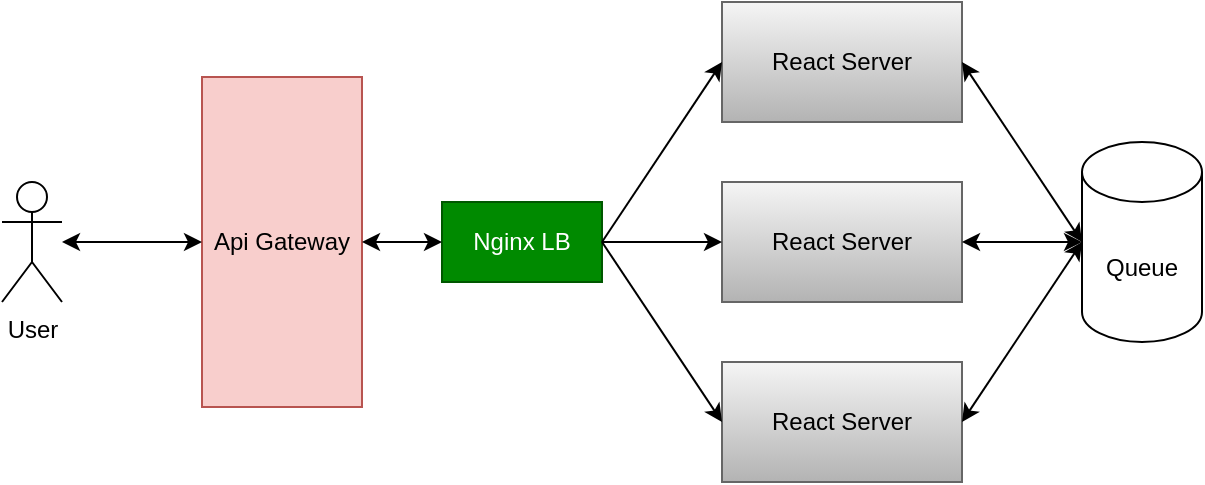 <mxfile version="24.7.1" type="github">
  <diagram name="Page-1" id="5f0bae14-7c28-e335-631c-24af17079c00">
    <mxGraphModel dx="867" dy="535" grid="1" gridSize="10" guides="1" tooltips="1" connect="1" arrows="1" fold="1" page="1" pageScale="1" pageWidth="1100" pageHeight="850" background="none" math="0" shadow="0">
      <root>
        <mxCell id="0" />
        <mxCell id="1" parent="0" />
        <mxCell id="E41NBSpz53BDVjm7Y6qD-1" value="User" style="shape=umlActor;verticalLabelPosition=bottom;verticalAlign=top;html=1;outlineConnect=0;" vertex="1" parent="1">
          <mxGeometry x="50" y="250" width="30" height="60" as="geometry" />
        </mxCell>
        <mxCell id="E41NBSpz53BDVjm7Y6qD-2" value="Api Gateway" style="rounded=0;whiteSpace=wrap;html=1;fillColor=#f8cecc;strokeColor=#b85450;" vertex="1" parent="1">
          <mxGeometry x="150" y="197.5" width="80" height="165" as="geometry" />
        </mxCell>
        <mxCell id="E41NBSpz53BDVjm7Y6qD-3" value="" style="endArrow=classic;startArrow=classic;html=1;rounded=0;entryX=0;entryY=0.5;entryDx=0;entryDy=0;" edge="1" parent="1" source="E41NBSpz53BDVjm7Y6qD-1" target="E41NBSpz53BDVjm7Y6qD-2">
          <mxGeometry width="50" height="50" relative="1" as="geometry">
            <mxPoint x="70" y="340" as="sourcePoint" />
            <mxPoint x="120" y="290" as="targetPoint" />
          </mxGeometry>
        </mxCell>
        <mxCell id="E41NBSpz53BDVjm7Y6qD-4" value="React Server" style="rounded=0;whiteSpace=wrap;html=1;fillColor=#f5f5f5;gradientColor=#b3b3b3;strokeColor=#666666;" vertex="1" parent="1">
          <mxGeometry x="410" y="160" width="120" height="60" as="geometry" />
        </mxCell>
        <mxCell id="E41NBSpz53BDVjm7Y6qD-5" value="React Server" style="rounded=0;whiteSpace=wrap;html=1;fillColor=#f5f5f5;gradientColor=#b3b3b3;strokeColor=#666666;" vertex="1" parent="1">
          <mxGeometry x="410" y="250" width="120" height="60" as="geometry" />
        </mxCell>
        <mxCell id="E41NBSpz53BDVjm7Y6qD-6" value="React Server" style="rounded=0;whiteSpace=wrap;html=1;fillColor=#f5f5f5;gradientColor=#b3b3b3;strokeColor=#666666;" vertex="1" parent="1">
          <mxGeometry x="410" y="340" width="120" height="60" as="geometry" />
        </mxCell>
        <mxCell id="E41NBSpz53BDVjm7Y6qD-7" value="Nginx LB" style="rounded=0;whiteSpace=wrap;html=1;fillColor=#008a00;fontColor=#ffffff;strokeColor=#005700;" vertex="1" parent="1">
          <mxGeometry x="270" y="260" width="80" height="40" as="geometry" />
        </mxCell>
        <mxCell id="E41NBSpz53BDVjm7Y6qD-9" value="" style="endArrow=classic;html=1;rounded=0;exitX=1;exitY=0.5;exitDx=0;exitDy=0;entryX=0;entryY=0.5;entryDx=0;entryDy=0;" edge="1" parent="1" source="E41NBSpz53BDVjm7Y6qD-7" target="E41NBSpz53BDVjm7Y6qD-6">
          <mxGeometry relative="1" as="geometry">
            <mxPoint x="240" y="197.5" as="sourcePoint" />
            <mxPoint x="340" y="197.5" as="targetPoint" />
          </mxGeometry>
        </mxCell>
        <mxCell id="E41NBSpz53BDVjm7Y6qD-11" value="" style="endArrow=classic;html=1;rounded=0;exitX=1;exitY=0.5;exitDx=0;exitDy=0;entryX=0;entryY=0.5;entryDx=0;entryDy=0;" edge="1" parent="1" source="E41NBSpz53BDVjm7Y6qD-7" target="E41NBSpz53BDVjm7Y6qD-5">
          <mxGeometry relative="1" as="geometry">
            <mxPoint x="250" y="207.5" as="sourcePoint" />
            <mxPoint x="350" y="207.5" as="targetPoint" />
          </mxGeometry>
        </mxCell>
        <mxCell id="E41NBSpz53BDVjm7Y6qD-12" value="" style="endArrow=classic;html=1;rounded=0;exitX=1;exitY=0.5;exitDx=0;exitDy=0;entryX=0;entryY=0.5;entryDx=0;entryDy=0;" edge="1" parent="1" source="E41NBSpz53BDVjm7Y6qD-7" target="E41NBSpz53BDVjm7Y6qD-4">
          <mxGeometry relative="1" as="geometry">
            <mxPoint x="260" y="217.5" as="sourcePoint" />
            <mxPoint x="360" y="210" as="targetPoint" />
          </mxGeometry>
        </mxCell>
        <mxCell id="E41NBSpz53BDVjm7Y6qD-17" value="Queue" style="shape=cylinder3;whiteSpace=wrap;html=1;boundedLbl=1;backgroundOutline=1;size=15;rotation=0;" vertex="1" parent="1">
          <mxGeometry x="590" y="230" width="60" height="100" as="geometry" />
        </mxCell>
        <mxCell id="E41NBSpz53BDVjm7Y6qD-18" value="" style="endArrow=classic;startArrow=classic;html=1;rounded=0;entryX=0;entryY=0.5;entryDx=0;entryDy=0;" edge="1" parent="1" target="E41NBSpz53BDVjm7Y6qD-7">
          <mxGeometry width="50" height="50" relative="1" as="geometry">
            <mxPoint x="230" y="280" as="sourcePoint" />
            <mxPoint x="160" y="290" as="targetPoint" />
          </mxGeometry>
        </mxCell>
        <mxCell id="E41NBSpz53BDVjm7Y6qD-19" value="" style="endArrow=classic;startArrow=classic;html=1;rounded=0;entryX=0;entryY=0.5;entryDx=0;entryDy=0;entryPerimeter=0;exitX=1;exitY=0.5;exitDx=0;exitDy=0;" edge="1" parent="1" source="E41NBSpz53BDVjm7Y6qD-6" target="E41NBSpz53BDVjm7Y6qD-17">
          <mxGeometry width="50" height="50" relative="1" as="geometry">
            <mxPoint x="450" y="300" as="sourcePoint" />
            <mxPoint x="500" y="250" as="targetPoint" />
          </mxGeometry>
        </mxCell>
        <mxCell id="E41NBSpz53BDVjm7Y6qD-20" value="" style="endArrow=classic;startArrow=classic;html=1;rounded=0;entryX=0;entryY=0.5;entryDx=0;entryDy=0;entryPerimeter=0;exitX=1;exitY=0.5;exitDx=0;exitDy=0;" edge="1" parent="1" source="E41NBSpz53BDVjm7Y6qD-4" target="E41NBSpz53BDVjm7Y6qD-17">
          <mxGeometry width="50" height="50" relative="1" as="geometry">
            <mxPoint x="460" y="310" as="sourcePoint" />
            <mxPoint x="510" y="260" as="targetPoint" />
          </mxGeometry>
        </mxCell>
        <mxCell id="E41NBSpz53BDVjm7Y6qD-21" value="" style="endArrow=classic;startArrow=classic;html=1;rounded=0;entryX=0;entryY=0.5;entryDx=0;entryDy=0;entryPerimeter=0;" edge="1" parent="1" source="E41NBSpz53BDVjm7Y6qD-5" target="E41NBSpz53BDVjm7Y6qD-17">
          <mxGeometry width="50" height="50" relative="1" as="geometry">
            <mxPoint x="470" y="320" as="sourcePoint" />
            <mxPoint x="520" y="270" as="targetPoint" />
          </mxGeometry>
        </mxCell>
      </root>
    </mxGraphModel>
  </diagram>
</mxfile>
